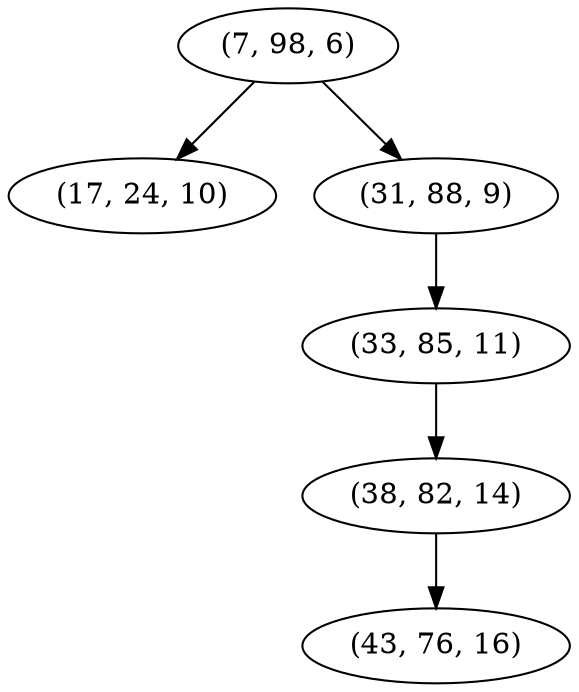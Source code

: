 digraph tree {
    "(7, 98, 6)";
    "(17, 24, 10)";
    "(31, 88, 9)";
    "(33, 85, 11)";
    "(38, 82, 14)";
    "(43, 76, 16)";
    "(7, 98, 6)" -> "(17, 24, 10)";
    "(7, 98, 6)" -> "(31, 88, 9)";
    "(31, 88, 9)" -> "(33, 85, 11)";
    "(33, 85, 11)" -> "(38, 82, 14)";
    "(38, 82, 14)" -> "(43, 76, 16)";
}
